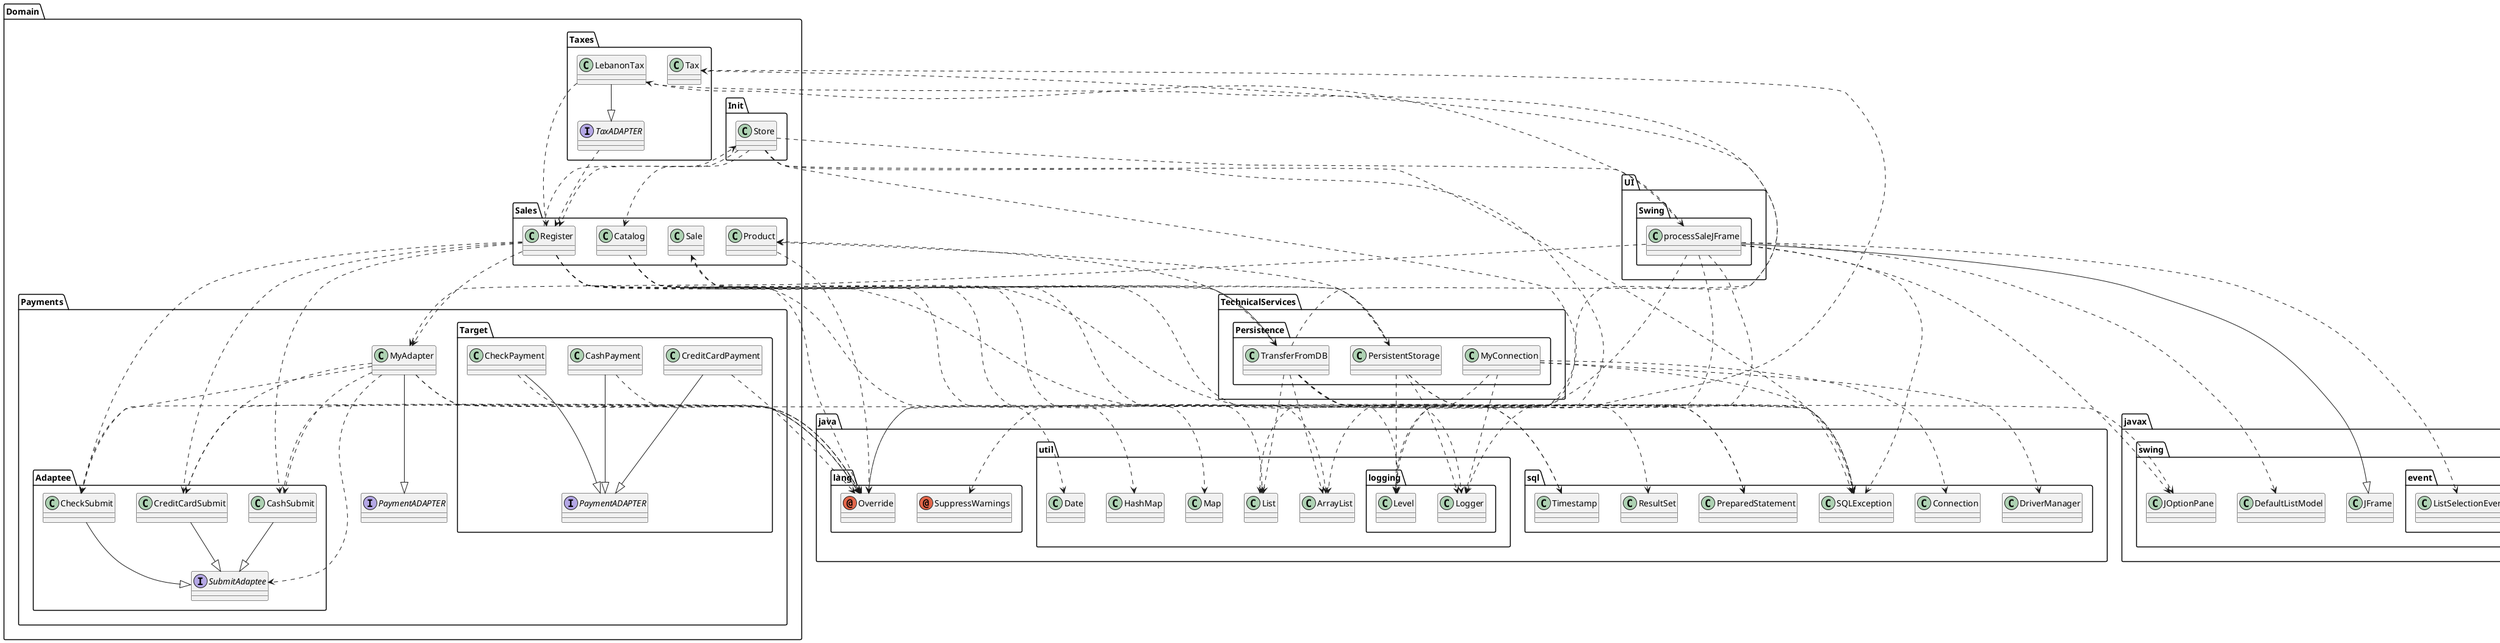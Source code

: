 @startuml
annotation java.lang.Override
annotation java.lang.SuppressWarnings
class Domain.Init.Store
class Domain.Payments.Adaptee.CashSubmit
class Domain.Payments.Adaptee.CheckSubmit
class Domain.Payments.Adaptee.CreditCardSubmit
class Domain.Payments.MyAdapter
class Domain.Payments.Target.CashPayment
class Domain.Payments.Target.CheckPayment
class Domain.Payments.Target.CreditCardPayment
class Domain.Sales.Catalog
class Domain.Sales.Product
class Domain.Sales.Register
class Domain.Sales.Sale
class Domain.Taxes.LebanonTax
class Domain.Taxes.Tax
class TechnicalServices.Persistence.MyConnection
class TechnicalServices.Persistence.PersistentStorage
class TechnicalServices.Persistence.TransferFromDB
class UI.Swing.processSaleJFrame
class java.sql.Connection
class java.sql.DriverManager
class java.sql.PreparedStatement
class java.sql.ResultSet
class java.sql.SQLException
class java.sql.Timestamp
class java.util.ArrayList
class java.util.Date
class java.util.HashMap
class java.util.List
class java.util.Map
class java.util.logging.Level
class java.util.logging.Logger
class javax.swing.DefaultListModel
class javax.swing.JFrame
class javax.swing.JOptionPane
class javax.swing.event.ListSelectionEvent
interface Domain.Payments.Adaptee.SubmitAdaptee
interface Domain.Payments.PaymentADAPTER
interface Domain.Payments.Target.PaymentADAPTER
interface Domain.Taxes.TaxADAPTER
Domain.Init.Store ..> Domain.Sales.Catalog
Domain.Init.Store ..> Domain.Sales.Register
Domain.Init.Store ..> UI.Swing.processSaleJFrame
Domain.Init.Store ..> java.sql.SQLException
Domain.Init.Store ..> java.util.logging.Level
Domain.Init.Store ..> java.util.logging.Logger
Domain.Payments.Adaptee.CashSubmit ..> java.lang.Override
Domain.Payments.Adaptee.CashSubmit --|> Domain.Payments.Adaptee.SubmitAdaptee
Domain.Payments.Adaptee.CheckSubmit ..> java.lang.Override
Domain.Payments.Adaptee.CheckSubmit --|> Domain.Payments.Adaptee.SubmitAdaptee
Domain.Payments.Adaptee.CreditCardSubmit ..> java.lang.Override
Domain.Payments.Adaptee.CreditCardSubmit --|> Domain.Payments.Adaptee.SubmitAdaptee
Domain.Payments.MyAdapter ..> java.lang.Override
Domain.Payments.MyAdapter ..> Domain.Payments.Adaptee.CashSubmit
Domain.Payments.MyAdapter ..> Domain.Payments.Adaptee.CheckSubmit
Domain.Payments.MyAdapter ..> Domain.Payments.Adaptee.CreditCardSubmit
Domain.Payments.MyAdapter ..> javax.swing.JOptionPane
Domain.Payments.MyAdapter ..> Domain.Payments.Adaptee.SubmitAdaptee
Domain.Payments.MyAdapter --|> Domain.Payments.PaymentADAPTER
Domain.Payments.Target.CashPayment ..> java.lang.Override
Domain.Payments.Target.CashPayment --|> Domain.Payments.Target.PaymentADAPTER
Domain.Payments.Target.CheckPayment ..> java.lang.Override
Domain.Payments.Target.CheckPayment --|> Domain.Payments.Target.PaymentADAPTER
Domain.Payments.Target.CreditCardPayment ..> java.lang.Override
Domain.Payments.Target.CreditCardPayment --|> Domain.Payments.Target.PaymentADAPTER
Domain.Sales.Catalog ..> TechnicalServices.Persistence.TransferFromDB
Domain.Sales.Catalog ..> java.util.ArrayList
Domain.Sales.Catalog ..> java.util.HashMap
Domain.Sales.Catalog ..> java.util.List
Domain.Sales.Catalog ..> java.util.Map
Domain.Sales.Product ..> java.lang.Override
Domain.Sales.Register ..> Domain.Init.Store
Domain.Sales.Register ..> Domain.Payments.Adaptee.CashSubmit
Domain.Sales.Register ..> Domain.Payments.Adaptee.CheckSubmit
Domain.Sales.Register ..> Domain.Payments.Adaptee.CreditCardSubmit
Domain.Sales.Register ..> Domain.Payments.MyAdapter
Domain.Sales.Register ..> TechnicalServices.Persistence.PersistentStorage
Domain.Sales.Register ..> TechnicalServices.Persistence.TransferFromDB
Domain.Sales.Register ..> java.sql.SQLException
Domain.Sales.Register ..> java.sql.Timestamp
Domain.Sales.Register ..> java.util.Date
Domain.Sales.Sale ..> java.lang.Override
Domain.Sales.Sale ..> java.sql.Timestamp
Domain.Taxes.LebanonTax ..> java.lang.Override
Domain.Taxes.LebanonTax ..> Domain.Sales.Register
Domain.Taxes.LebanonTax --|> Domain.Taxes.TaxADAPTER
Domain.Taxes.Tax ..> java.lang.Override
TechnicalServices.Persistence.MyConnection ..> java.sql.Connection
TechnicalServices.Persistence.MyConnection ..> java.sql.DriverManager
TechnicalServices.Persistence.MyConnection ..> java.sql.SQLException
TechnicalServices.Persistence.MyConnection ..> java.util.logging.Level
TechnicalServices.Persistence.MyConnection ..> java.util.logging.Logger
TechnicalServices.Persistence.PersistentStorage ..> Domain.Sales.Product
TechnicalServices.Persistence.PersistentStorage ..> Domain.Sales.Sale
TechnicalServices.Persistence.PersistentStorage ..> java.sql.PreparedStatement
TechnicalServices.Persistence.PersistentStorage ..> java.sql.SQLException
TechnicalServices.Persistence.PersistentStorage ..> java.util.logging.Level
TechnicalServices.Persistence.PersistentStorage ..> java.util.logging.Logger
TechnicalServices.Persistence.TransferFromDB ..> Domain.Sales.Product
TechnicalServices.Persistence.TransferFromDB ..> Domain.Taxes.Tax
TechnicalServices.Persistence.TransferFromDB ..> java.sql.PreparedStatement
TechnicalServices.Persistence.TransferFromDB ..> java.sql.ResultSet
TechnicalServices.Persistence.TransferFromDB ..> java.sql.SQLException
TechnicalServices.Persistence.TransferFromDB ..> java.util.ArrayList
TechnicalServices.Persistence.TransferFromDB ..> java.util.List
TechnicalServices.Persistence.TransferFromDB ..> java.util.logging.Level
TechnicalServices.Persistence.TransferFromDB ..> java.util.logging.Logger
UI.Swing.processSaleJFrame ..> java.lang.SuppressWarnings
UI.Swing.processSaleJFrame ..> Domain.Payments.MyAdapter
UI.Swing.processSaleJFrame ..> Domain.Taxes.LebanonTax
UI.Swing.processSaleJFrame ..> java.sql.SQLException
UI.Swing.processSaleJFrame ..> java.util.ArrayList
UI.Swing.processSaleJFrame ..> java.util.List
UI.Swing.processSaleJFrame ..> javax.swing.DefaultListModel
UI.Swing.processSaleJFrame --|> javax.swing.JFrame
UI.Swing.processSaleJFrame ..> javax.swing.JOptionPane
UI.Swing.processSaleJFrame ..> javax.swing.event.ListSelectionEvent
Domain.Taxes.TaxADAPTER ..> Domain.Sales.Register
@enduml